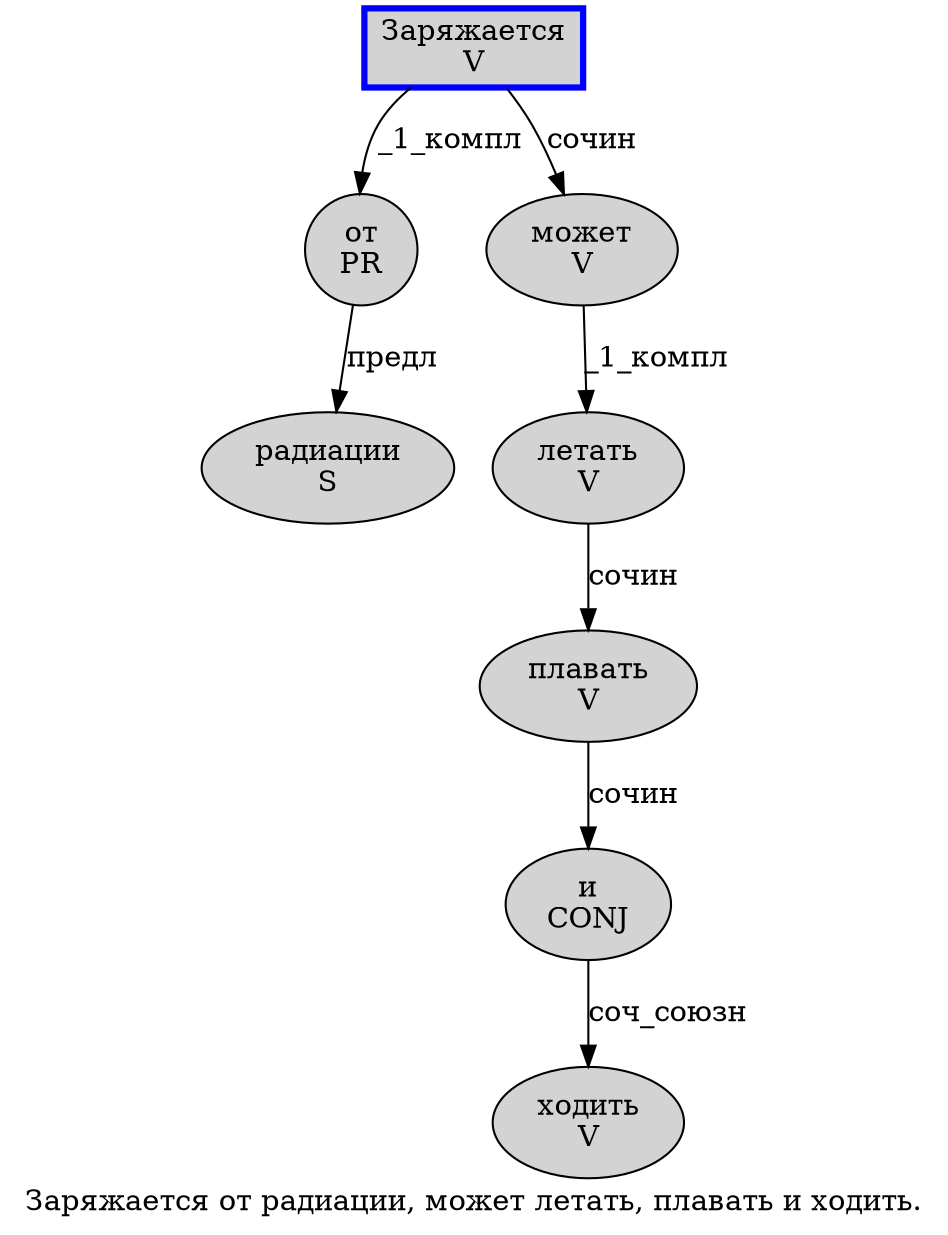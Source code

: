 digraph SENTENCE_4902 {
	graph [label="Заряжается от радиации, может летать, плавать и ходить."]
	node [style=filled]
		0 [label="Заряжается
V" color=blue fillcolor=lightgray penwidth=3 shape=box]
		1 [label="от
PR" color="" fillcolor=lightgray penwidth=1 shape=ellipse]
		2 [label="радиации
S" color="" fillcolor=lightgray penwidth=1 shape=ellipse]
		4 [label="может
V" color="" fillcolor=lightgray penwidth=1 shape=ellipse]
		5 [label="летать
V" color="" fillcolor=lightgray penwidth=1 shape=ellipse]
		7 [label="плавать
V" color="" fillcolor=lightgray penwidth=1 shape=ellipse]
		8 [label="и
CONJ" color="" fillcolor=lightgray penwidth=1 shape=ellipse]
		9 [label="ходить
V" color="" fillcolor=lightgray penwidth=1 shape=ellipse]
			4 -> 5 [label="_1_компл"]
			8 -> 9 [label="соч_союзн"]
			0 -> 1 [label="_1_компл"]
			0 -> 4 [label="сочин"]
			5 -> 7 [label="сочин"]
			7 -> 8 [label="сочин"]
			1 -> 2 [label="предл"]
}